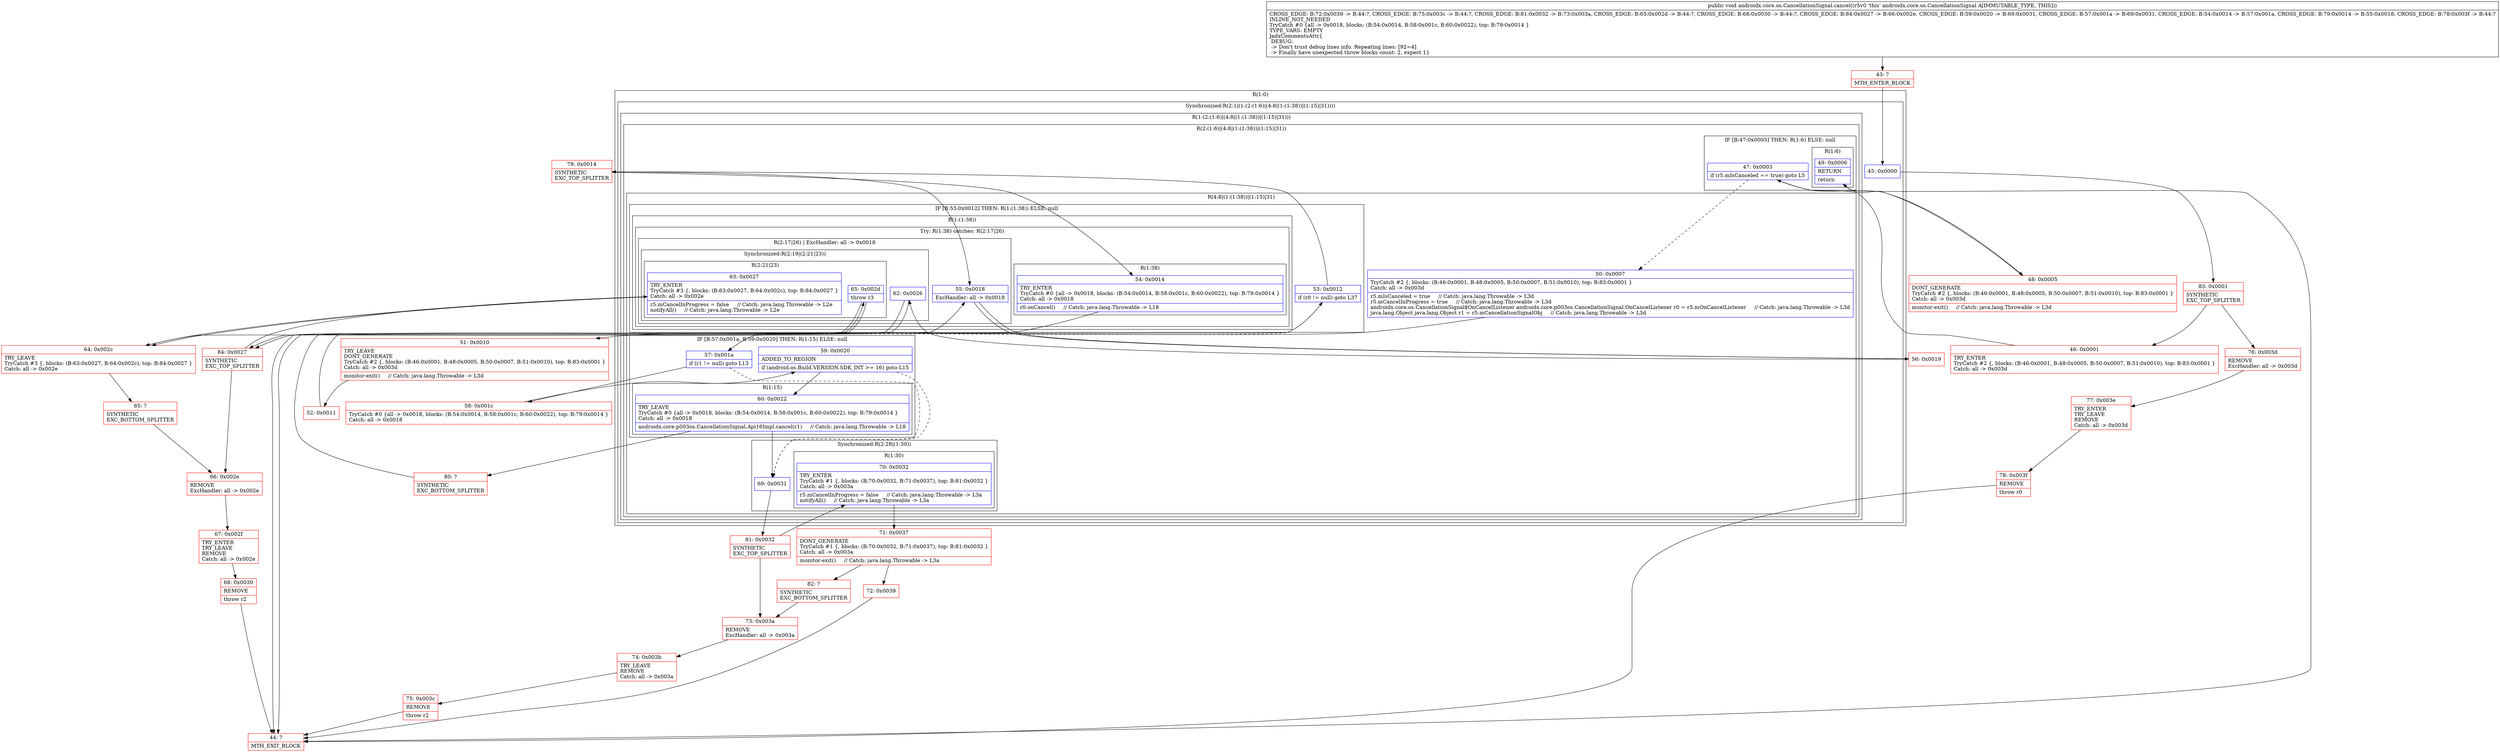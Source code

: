 digraph "CFG forandroidx.core.os.CancellationSignal.cancel()V" {
subgraph cluster_Region_461374636 {
label = "R(1:0)";
node [shape=record,color=blue];
subgraph cluster_SynchronizedRegion_2132602023 {
label = "Synchronized:R(2:1|(1:(2:(1:6)|(4:8|(1:(1:38))|(1:15)|31))))";
node [shape=record,color=blue];
Node_45 [shape=record,label="{45\:\ 0x0000}"];
subgraph cluster_Region_1107804140 {
label = "R(1:(2:(1:6)|(4:8|(1:(1:38))|(1:15)|31)))";
node [shape=record,color=blue];
subgraph cluster_Region_773042127 {
label = "R(2:(1:6)|(4:8|(1:(1:38))|(1:15)|31))";
node [shape=record,color=blue];
subgraph cluster_IfRegion_892173253 {
label = "IF [B:47:0x0003] THEN: R(1:6) ELSE: null";
node [shape=record,color=blue];
Node_47 [shape=record,label="{47\:\ 0x0003|if (r5.mIsCanceled == true) goto L5\l}"];
subgraph cluster_Region_760008723 {
label = "R(1:6)";
node [shape=record,color=blue];
Node_49 [shape=record,label="{49\:\ 0x0006|RETURN\l|return\l}"];
}
}
subgraph cluster_Region_908140829 {
label = "R(4:8|(1:(1:38))|(1:15)|31)";
node [shape=record,color=blue];
Node_50 [shape=record,label="{50\:\ 0x0007|TryCatch #2 \{, blocks: (B:46:0x0001, B:48:0x0005, B:50:0x0007, B:51:0x0010), top: B:83:0x0001 \}\lCatch: all \-\> 0x003d\l|r5.mIsCanceled = true     \/\/ Catch: java.lang.Throwable \-\> L3d\lr5.mCancelInProgress = true     \/\/ Catch: java.lang.Throwable \-\> L3d\landroidx.core.os.CancellationSignal$OnCancelListener androidx.core.p003os.CancellationSignal.OnCancelListener r0 = r5.mOnCancelListener     \/\/ Catch: java.lang.Throwable \-\> L3d\ljava.lang.Object java.lang.Object r1 = r5.mCancellationSignalObj     \/\/ Catch: java.lang.Throwable \-\> L3d\l}"];
subgraph cluster_IfRegion_686378880 {
label = "IF [B:53:0x0012] THEN: R(1:(1:38)) ELSE: null";
node [shape=record,color=blue];
Node_53 [shape=record,label="{53\:\ 0x0012|if (r0 != null) goto L37\l}"];
subgraph cluster_Region_1380709001 {
label = "R(1:(1:38))";
node [shape=record,color=blue];
subgraph cluster_TryCatchRegion_1628787416 {
label = "Try: R(1:38) catches: R(2:17|26)";
node [shape=record,color=blue];
subgraph cluster_Region_783243260 {
label = "R(1:38)";
node [shape=record,color=blue];
Node_54 [shape=record,label="{54\:\ 0x0014|TRY_ENTER\lTryCatch #0 \{all \-\> 0x0018, blocks: (B:54:0x0014, B:58:0x001c, B:60:0x0022), top: B:79:0x0014 \}\lCatch: all \-\> 0x0018\l|r0.onCancel()     \/\/ Catch: java.lang.Throwable \-\> L18\l}"];
}
subgraph cluster_Region_1069084268 {
label = "R(2:17|26) | ExcHandler: all \-\> 0x0018\l";
node [shape=record,color=blue];
Node_55 [shape=record,label="{55\:\ 0x0018|ExcHandler: all \-\> 0x0018\l}"];
subgraph cluster_SynchronizedRegion_1950318016 {
label = "Synchronized:R(2:19|(2:21|23))";
node [shape=record,color=blue];
Node_62 [shape=record,label="{62\:\ 0x0026}"];
subgraph cluster_Region_2037188212 {
label = "R(2:21|23)";
node [shape=record,color=blue];
Node_63 [shape=record,label="{63\:\ 0x0027|TRY_ENTER\lTryCatch #3 \{, blocks: (B:63:0x0027, B:64:0x002c), top: B:84:0x0027 \}\lCatch: all \-\> 0x002e\l|r5.mCancelInProgress = false     \/\/ Catch: java.lang.Throwable \-\> L2e\lnotifyAll()     \/\/ Catch: java.lang.Throwable \-\> L2e\l}"];
Node_65 [shape=record,label="{65\:\ 0x002d|throw r3\l}"];
}
}
}
}
}
}
subgraph cluster_IfRegion_1068782722 {
label = "IF [B:57:0x001a, B:59:0x0020] THEN: R(1:15) ELSE: null";
node [shape=record,color=blue];
Node_57 [shape=record,label="{57\:\ 0x001a|if (r1 != null) goto L13\l}"];
Node_59 [shape=record,label="{59\:\ 0x0020|ADDED_TO_REGION\l|if (android.os.Build.VERSION.SDK_INT \>= 16) goto L15\l}"];
subgraph cluster_Region_2270112 {
label = "R(1:15)";
node [shape=record,color=blue];
Node_60 [shape=record,label="{60\:\ 0x0022|TRY_LEAVE\lTryCatch #0 \{all \-\> 0x0018, blocks: (B:54:0x0014, B:58:0x001c, B:60:0x0022), top: B:79:0x0014 \}\lCatch: all \-\> 0x0018\l|androidx.core.p003os.CancellationSignal.Api16Impl.cancel(r1)     \/\/ Catch: java.lang.Throwable \-\> L18\l}"];
}
}
subgraph cluster_SynchronizedRegion_849680403 {
label = "Synchronized:R(2:28|(1:30))";
node [shape=record,color=blue];
Node_69 [shape=record,label="{69\:\ 0x0031}"];
subgraph cluster_Region_1242979237 {
label = "R(1:30)";
node [shape=record,color=blue];
Node_70 [shape=record,label="{70\:\ 0x0032|TRY_ENTER\lTryCatch #1 \{, blocks: (B:70:0x0032, B:71:0x0037), top: B:81:0x0032 \}\lCatch: all \-\> 0x003a\l|r5.mCancelInProgress = false     \/\/ Catch: java.lang.Throwable \-\> L3a\lnotifyAll()     \/\/ Catch: java.lang.Throwable \-\> L3a\l}"];
}
}
}
}
}
}
}
subgraph cluster_Region_1069084268 {
label = "R(2:17|26) | ExcHandler: all \-\> 0x0018\l";
node [shape=record,color=blue];
Node_55 [shape=record,label="{55\:\ 0x0018|ExcHandler: all \-\> 0x0018\l}"];
subgraph cluster_SynchronizedRegion_1950318016 {
label = "Synchronized:R(2:19|(2:21|23))";
node [shape=record,color=blue];
Node_62 [shape=record,label="{62\:\ 0x0026}"];
subgraph cluster_Region_2037188212 {
label = "R(2:21|23)";
node [shape=record,color=blue];
Node_63 [shape=record,label="{63\:\ 0x0027|TRY_ENTER\lTryCatch #3 \{, blocks: (B:63:0x0027, B:64:0x002c), top: B:84:0x0027 \}\lCatch: all \-\> 0x002e\l|r5.mCancelInProgress = false     \/\/ Catch: java.lang.Throwable \-\> L2e\lnotifyAll()     \/\/ Catch: java.lang.Throwable \-\> L2e\l}"];
Node_65 [shape=record,label="{65\:\ 0x002d|throw r3\l}"];
}
}
}
Node_43 [shape=record,color=red,label="{43\:\ ?|MTH_ENTER_BLOCK\l}"];
Node_83 [shape=record,color=red,label="{83\:\ 0x0001|SYNTHETIC\lEXC_TOP_SPLITTER\l}"];
Node_46 [shape=record,color=red,label="{46\:\ 0x0001|TRY_ENTER\lTryCatch #2 \{, blocks: (B:46:0x0001, B:48:0x0005, B:50:0x0007, B:51:0x0010), top: B:83:0x0001 \}\lCatch: all \-\> 0x003d\l}"];
Node_48 [shape=record,color=red,label="{48\:\ 0x0005|DONT_GENERATE\lTryCatch #2 \{, blocks: (B:46:0x0001, B:48:0x0005, B:50:0x0007, B:51:0x0010), top: B:83:0x0001 \}\lCatch: all \-\> 0x003d\l|monitor\-exit()     \/\/ Catch: java.lang.Throwable \-\> L3d\l}"];
Node_44 [shape=record,color=red,label="{44\:\ ?|MTH_EXIT_BLOCK\l}"];
Node_51 [shape=record,color=red,label="{51\:\ 0x0010|TRY_LEAVE\lDONT_GENERATE\lTryCatch #2 \{, blocks: (B:46:0x0001, B:48:0x0005, B:50:0x0007, B:51:0x0010), top: B:83:0x0001 \}\lCatch: all \-\> 0x003d\l|monitor\-exit()     \/\/ Catch: java.lang.Throwable \-\> L3d\l}"];
Node_52 [shape=record,color=red,label="{52\:\ 0x0011}"];
Node_58 [shape=record,color=red,label="{58\:\ 0x001c|TryCatch #0 \{all \-\> 0x0018, blocks: (B:54:0x0014, B:58:0x001c, B:60:0x0022), top: B:79:0x0014 \}\lCatch: all \-\> 0x0018\l}"];
Node_80 [shape=record,color=red,label="{80\:\ ?|SYNTHETIC\lEXC_BOTTOM_SPLITTER\l}"];
Node_56 [shape=record,color=red,label="{56\:\ 0x0019}"];
Node_84 [shape=record,color=red,label="{84\:\ 0x0027|SYNTHETIC\lEXC_TOP_SPLITTER\l}"];
Node_64 [shape=record,color=red,label="{64\:\ 0x002c|TRY_LEAVE\lTryCatch #3 \{, blocks: (B:63:0x0027, B:64:0x002c), top: B:84:0x0027 \}\lCatch: all \-\> 0x002e\l}"];
Node_85 [shape=record,color=red,label="{85\:\ ?|SYNTHETIC\lEXC_BOTTOM_SPLITTER\l}"];
Node_66 [shape=record,color=red,label="{66\:\ 0x002e|REMOVE\lExcHandler: all \-\> 0x002e\l}"];
Node_67 [shape=record,color=red,label="{67\:\ 0x002f|TRY_ENTER\lTRY_LEAVE\lREMOVE\lCatch: all \-\> 0x002e\l}"];
Node_68 [shape=record,color=red,label="{68\:\ 0x0030|REMOVE\l|throw r2\l}"];
Node_81 [shape=record,color=red,label="{81\:\ 0x0032|SYNTHETIC\lEXC_TOP_SPLITTER\l}"];
Node_71 [shape=record,color=red,label="{71\:\ 0x0037|DONT_GENERATE\lTryCatch #1 \{, blocks: (B:70:0x0032, B:71:0x0037), top: B:81:0x0032 \}\lCatch: all \-\> 0x003a\l|monitor\-exit()     \/\/ Catch: java.lang.Throwable \-\> L3a\l}"];
Node_72 [shape=record,color=red,label="{72\:\ 0x0039}"];
Node_82 [shape=record,color=red,label="{82\:\ ?|SYNTHETIC\lEXC_BOTTOM_SPLITTER\l}"];
Node_73 [shape=record,color=red,label="{73\:\ 0x003a|REMOVE\lExcHandler: all \-\> 0x003a\l}"];
Node_74 [shape=record,color=red,label="{74\:\ 0x003b|TRY_LEAVE\lREMOVE\lCatch: all \-\> 0x003a\l}"];
Node_75 [shape=record,color=red,label="{75\:\ 0x003c|REMOVE\l|throw r2\l}"];
Node_79 [shape=record,color=red,label="{79\:\ 0x0014|SYNTHETIC\lEXC_TOP_SPLITTER\l}"];
Node_76 [shape=record,color=red,label="{76\:\ 0x003d|REMOVE\lExcHandler: all \-\> 0x003d\l}"];
Node_77 [shape=record,color=red,label="{77\:\ 0x003e|TRY_ENTER\lTRY_LEAVE\lREMOVE\lCatch: all \-\> 0x003d\l}"];
Node_78 [shape=record,color=red,label="{78\:\ 0x003f|REMOVE\l|throw r0\l}"];
MethodNode[shape=record,label="{public void androidx.core.os.CancellationSignal.cancel((r5v0 'this' androidx.core.os.CancellationSignal A[IMMUTABLE_TYPE, THIS]))  | CROSS_EDGE: B:72:0x0039 \-\> B:44:?, CROSS_EDGE: B:75:0x003c \-\> B:44:?, CROSS_EDGE: B:81:0x0032 \-\> B:73:0x003a, CROSS_EDGE: B:65:0x002d \-\> B:44:?, CROSS_EDGE: B:68:0x0030 \-\> B:44:?, CROSS_EDGE: B:84:0x0027 \-\> B:66:0x002e, CROSS_EDGE: B:59:0x0020 \-\> B:69:0x0031, CROSS_EDGE: B:57:0x001a \-\> B:69:0x0031, CROSS_EDGE: B:54:0x0014 \-\> B:57:0x001a, CROSS_EDGE: B:79:0x0014 \-\> B:55:0x0018, CROSS_EDGE: B:78:0x003f \-\> B:44:?\lINLINE_NOT_NEEDED\lTryCatch #0 \{all \-\> 0x0018, blocks: (B:54:0x0014, B:58:0x001c, B:60:0x0022), top: B:79:0x0014 \}\lTYPE_VARS: EMPTY\lJadxCommentsAttr\{\l DEBUG: \l \-\> Don't trust debug lines info. Repeating lines: [92=4]\l \-\> Finally have unexpected throw blocks count: 2, expect 1\}\l}"];
MethodNode -> Node_43;Node_45 -> Node_83;
Node_47 -> Node_48;
Node_47 -> Node_50[style=dashed];
Node_49 -> Node_44;
Node_50 -> Node_51;
Node_53 -> Node_57[style=dashed];
Node_53 -> Node_79;
Node_54 -> Node_57;
Node_55 -> Node_56;
Node_62 -> Node_84;
Node_63 -> Node_64;
Node_65 -> Node_44;
Node_57 -> Node_58;
Node_57 -> Node_69[style=dashed];
Node_59 -> Node_60;
Node_59 -> Node_69[style=dashed];
Node_60 -> Node_69;
Node_60 -> Node_80;
Node_69 -> Node_81;
Node_70 -> Node_71;
Node_55 -> Node_56;
Node_62 -> Node_84;
Node_63 -> Node_64;
Node_65 -> Node_44;
Node_43 -> Node_45;
Node_83 -> Node_46;
Node_83 -> Node_76;
Node_46 -> Node_47;
Node_48 -> Node_49;
Node_51 -> Node_52;
Node_52 -> Node_53;
Node_58 -> Node_59;
Node_80 -> Node_55;
Node_56 -> Node_62;
Node_84 -> Node_63;
Node_84 -> Node_66;
Node_64 -> Node_65;
Node_64 -> Node_85;
Node_85 -> Node_66;
Node_66 -> Node_67;
Node_67 -> Node_68;
Node_68 -> Node_44;
Node_81 -> Node_70;
Node_81 -> Node_73;
Node_71 -> Node_72;
Node_71 -> Node_82;
Node_72 -> Node_44;
Node_82 -> Node_73;
Node_73 -> Node_74;
Node_74 -> Node_75;
Node_75 -> Node_44;
Node_79 -> Node_54;
Node_79 -> Node_55;
Node_76 -> Node_77;
Node_77 -> Node_78;
Node_78 -> Node_44;
}


